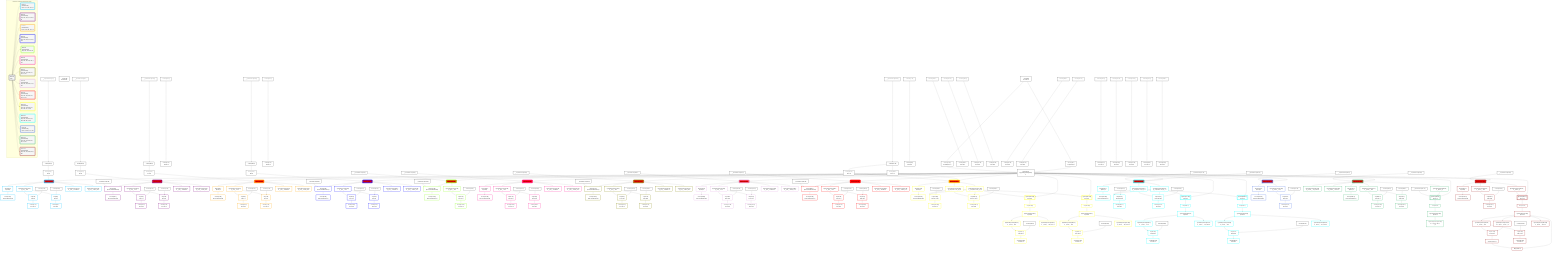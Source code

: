graph TD
    classDef path fill:#eee,stroke:#000,color:#000
    classDef plan fill:#fff,stroke-width:3px,color:#000
    classDef itemplan fill:#fff,stroke-width:6px,color:#000
    classDef sideeffectplan fill:#f00,stroke-width:6px,color:#000
    classDef bucket fill:#f6f6f6,color:#000,stroke-width:6px,text-align:left


    %% define steps
    __Value3["__Value[3∈0]<br />ᐸcontextᐳ"]:::plan
    __Value5["__Value[5∈0]<br />ᐸrootValueᐳ"]:::plan
    __InputStaticLeaf9["__InputStaticLeaf[9∈0]"]:::plan
    Lambda10["Lambda[10∈0]"]:::plan
    Access11["Access[11∈0]<br />ᐸ10.1ᐳ"]:::plan
    Access13["Access[13∈0]<br />ᐸ3.pgSettingsᐳ"]:::plan
    Access14["Access[14∈0]<br />ᐸ3.withPgClientᐳ"]:::plan
    Object15["Object[15∈0]<br />ᐸ{pgSettings,withPgClient}ᐳ"]:::plan
    PgDelete12[["PgDelete[12∈1]"]]:::sideeffectplan
    Object16["Object[16∈1]<br />ᐸ{result}ᐳ"]:::plan
    Access17["Access[17∈1]<br />ᐸ16.clientMutationIdᐳ"]:::plan
    Constant18["Constant[18∈0]"]:::plan
    PgClassExpression19["PgClassExpression[19∈1]<br />ᐸ__post__.”id”ᐳ"]:::plan
    List20["List[20∈1]<br />ᐸ18,19ᐳ"]:::plan
    Lambda21["Lambda[21∈1]<br />ᐸencodeᐳ"]:::plan
    Constant22["Constant[22∈0]"]:::plan
    List24["List[24∈1]<br />ᐸ22,19ᐳ"]:::plan
    Lambda25["Lambda[25∈1]<br />ᐸencodeᐳ"]:::plan
    PgClassExpression27["PgClassExpression[27∈1]<br />ᐸ__post__.”headline”ᐳ"]:::plan
    PgClassExpression28["PgClassExpression[28∈1]<br />ᐸ__post__.”author_id”ᐳ"]:::plan
    Constant29["Constant[29∈0]"]:::plan
    Lambda30["Lambda[30∈0]<br />ᐸencodeᐳ"]:::plan
    __InputStaticLeaf32["__InputStaticLeaf[32∈0]"]:::plan
    __InputStaticLeaf33["__InputStaticLeaf[33∈0]"]:::plan
    Lambda34["Lambda[34∈0]"]:::plan
    Access35["Access[35∈0]<br />ᐸ34.1ᐳ"]:::plan
    PgDelete36[["PgDelete[36∈2]"]]:::sideeffectplan
    Object40["Object[40∈2]<br />ᐸ{result,clientMutationId}ᐳ"]:::plan
    Access41["Access[41∈2]<br />ᐸ40.clientMutationIdᐳ"]:::plan
    Constant42["Constant[42∈0]"]:::plan
    PgClassExpression43["PgClassExpression[43∈2]<br />ᐸ__post__.”id”ᐳ"]:::plan
    List44["List[44∈2]<br />ᐸ42,43ᐳ"]:::plan
    Lambda45["Lambda[45∈2]<br />ᐸencodeᐳ"]:::plan
    Constant46["Constant[46∈0]"]:::plan
    List48["List[48∈2]<br />ᐸ46,43ᐳ"]:::plan
    Lambda49["Lambda[49∈2]<br />ᐸencodeᐳ"]:::plan
    PgClassExpression51["PgClassExpression[51∈2]<br />ᐸ__post__.”headline”ᐳ"]:::plan
    PgClassExpression52["PgClassExpression[52∈2]<br />ᐸ__post__.”author_id”ᐳ"]:::plan
    Constant53["Constant[53∈0]"]:::plan
    Lambda54["Lambda[54∈0]<br />ᐸencodeᐳ"]:::plan
    __InputStaticLeaf57["__InputStaticLeaf[57∈0]"]:::plan
    Lambda58["Lambda[58∈0]"]:::plan
    Access59["Access[59∈0]<br />ᐸ58.1ᐳ"]:::plan
    PgDelete60[["PgDelete[60∈3]"]]:::sideeffectplan
    Object64["Object[64∈3]<br />ᐸ{result}ᐳ"]:::plan
    Access65["Access[65∈3]<br />ᐸ64.clientMutationIdᐳ"]:::plan
    Constant66["Constant[66∈0]"]:::plan
    PgClassExpression67["PgClassExpression[67∈3]<br />ᐸ__post__.”id”ᐳ"]:::plan
    List68["List[68∈3]<br />ᐸ66,67ᐳ"]:::plan
    Lambda69["Lambda[69∈3]<br />ᐸencodeᐳ"]:::plan
    Constant70["Constant[70∈0]"]:::plan
    List72["List[72∈3]<br />ᐸ70,67ᐳ"]:::plan
    Lambda73["Lambda[73∈3]<br />ᐸencodeᐳ"]:::plan
    PgClassExpression75["PgClassExpression[75∈3]<br />ᐸ__post__.”headline”ᐳ"]:::plan
    PgClassExpression76["PgClassExpression[76∈3]<br />ᐸ__post__.”author_id”ᐳ"]:::plan
    Constant77["Constant[77∈0]"]:::plan
    Lambda78["Lambda[78∈0]<br />ᐸencodeᐳ"]:::plan
    __InputStaticLeaf80["__InputStaticLeaf[80∈0]"]:::plan
    __InputStaticLeaf81["__InputStaticLeaf[81∈0]"]:::plan
    Lambda82["Lambda[82∈0]"]:::plan
    Access83["Access[83∈0]<br />ᐸ82.1ᐳ"]:::plan
    PgDelete84[["PgDelete[84∈4]"]]:::sideeffectplan
    Object88["Object[88∈4]<br />ᐸ{result,clientMutationId}ᐳ"]:::plan
    Access89["Access[89∈4]<br />ᐸ88.clientMutationIdᐳ"]:::plan
    Constant90["Constant[90∈0]"]:::plan
    PgClassExpression91["PgClassExpression[91∈4]<br />ᐸ__post__.”id”ᐳ"]:::plan
    List92["List[92∈4]<br />ᐸ90,91ᐳ"]:::plan
    Lambda93["Lambda[93∈4]<br />ᐸencodeᐳ"]:::plan
    Constant94["Constant[94∈0]"]:::plan
    List96["List[96∈4]<br />ᐸ94,91ᐳ"]:::plan
    Lambda97["Lambda[97∈4]<br />ᐸencodeᐳ"]:::plan
    PgClassExpression99["PgClassExpression[99∈4]<br />ᐸ__post__.”headline”ᐳ"]:::plan
    PgClassExpression100["PgClassExpression[100∈4]<br />ᐸ__post__.”author_id”ᐳ"]:::plan
    Constant101["Constant[101∈0]"]:::plan
    Lambda102["Lambda[102∈0]<br />ᐸencodeᐳ"]:::plan
    __InputStaticLeaf104["__InputStaticLeaf[104∈0]"]:::plan
    __InputStaticLeaf105["__InputStaticLeaf[105∈0]"]:::plan
    PgDelete106[["PgDelete[106∈5]"]]:::sideeffectplan
    Object110["Object[110∈5]<br />ᐸ{result,clientMutationId}ᐳ"]:::plan
    Access111["Access[111∈5]<br />ᐸ110.clientMutationIdᐳ"]:::plan
    Constant112["Constant[112∈0]"]:::plan
    PgClassExpression113["PgClassExpression[113∈5]<br />ᐸ__types__.”id”ᐳ"]:::plan
    List114["List[114∈5]<br />ᐸ112,113ᐳ"]:::plan
    Lambda115["Lambda[115∈5]<br />ᐸencodeᐳ"]:::plan
    __InputStaticLeaf118["__InputStaticLeaf[118∈0]"]:::plan
    PgDelete119[["PgDelete[119∈6]"]]:::sideeffectplan
    Object123["Object[123∈6]<br />ᐸ{result}ᐳ"]:::plan
    Access124["Access[124∈6]<br />ᐸ123.clientMutationIdᐳ"]:::plan
    Constant125["Constant[125∈0]"]:::plan
    PgClassExpression126["PgClassExpression[126∈6]<br />ᐸ__post__.”id”ᐳ"]:::plan
    List127["List[127∈6]<br />ᐸ125,126ᐳ"]:::plan
    Lambda128["Lambda[128∈6]<br />ᐸencodeᐳ"]:::plan
    Constant129["Constant[129∈0]"]:::plan
    List131["List[131∈6]<br />ᐸ129,126ᐳ"]:::plan
    Lambda132["Lambda[132∈6]<br />ᐸencodeᐳ"]:::plan
    PgClassExpression134["PgClassExpression[134∈6]<br />ᐸ__post__.”headline”ᐳ"]:::plan
    PgClassExpression135["PgClassExpression[135∈6]<br />ᐸ__post__.”author_id”ᐳ"]:::plan
    Constant136["Constant[136∈0]"]:::plan
    Lambda137["Lambda[137∈0]<br />ᐸencodeᐳ"]:::plan
    __InputStaticLeaf139["__InputStaticLeaf[139∈0]"]:::plan
    __InputStaticLeaf140["__InputStaticLeaf[140∈0]"]:::plan
    PgDelete141[["PgDelete[141∈7]"]]:::sideeffectplan
    Object145["Object[145∈7]<br />ᐸ{result,clientMutationId}ᐳ"]:::plan
    Access146["Access[146∈7]<br />ᐸ145.clientMutationIdᐳ"]:::plan
    Constant147["Constant[147∈0]"]:::plan
    PgClassExpression148["PgClassExpression[148∈7]<br />ᐸ__post__.”id”ᐳ"]:::plan
    List149["List[149∈7]<br />ᐸ147,148ᐳ"]:::plan
    Lambda150["Lambda[150∈7]<br />ᐸencodeᐳ"]:::plan
    Constant151["Constant[151∈0]"]:::plan
    List153["List[153∈7]<br />ᐸ151,148ᐳ"]:::plan
    Lambda154["Lambda[154∈7]<br />ᐸencodeᐳ"]:::plan
    PgClassExpression156["PgClassExpression[156∈7]<br />ᐸ__post__.”headline”ᐳ"]:::plan
    PgClassExpression157["PgClassExpression[157∈7]<br />ᐸ__post__.”author_id”ᐳ"]:::plan
    Constant158["Constant[158∈0]"]:::plan
    Lambda159["Lambda[159∈0]<br />ᐸencodeᐳ"]:::plan
    __InputStaticLeaf162["__InputStaticLeaf[162∈0]"]:::plan
    PgDelete163[["PgDelete[163∈8]"]]:::sideeffectplan
    Object167["Object[167∈8]<br />ᐸ{result}ᐳ"]:::plan
    Access168["Access[168∈8]<br />ᐸ167.clientMutationIdᐳ"]:::plan
    Constant169["Constant[169∈0]"]:::plan
    PgClassExpression170["PgClassExpression[170∈8]<br />ᐸ__post__.”id”ᐳ"]:::plan
    List171["List[171∈8]<br />ᐸ169,170ᐳ"]:::plan
    Lambda172["Lambda[172∈8]<br />ᐸencodeᐳ"]:::plan
    Constant173["Constant[173∈0]"]:::plan
    List175["List[175∈8]<br />ᐸ173,170ᐳ"]:::plan
    Lambda176["Lambda[176∈8]<br />ᐸencodeᐳ"]:::plan
    PgClassExpression178["PgClassExpression[178∈8]<br />ᐸ__post__.”headline”ᐳ"]:::plan
    PgClassExpression179["PgClassExpression[179∈8]<br />ᐸ__post__.”author_id”ᐳ"]:::plan
    Constant180["Constant[180∈0]"]:::plan
    Lambda181["Lambda[181∈0]<br />ᐸencodeᐳ"]:::plan
    __InputStaticLeaf183["__InputStaticLeaf[183∈0]"]:::plan
    __InputStaticLeaf184["__InputStaticLeaf[184∈0]"]:::plan
    PgDelete185[["PgDelete[185∈9]"]]:::sideeffectplan
    Object189["Object[189∈9]<br />ᐸ{result,clientMutationId}ᐳ"]:::plan
    Access190["Access[190∈9]<br />ᐸ189.clientMutationIdᐳ"]:::plan
    Constant191["Constant[191∈0]"]:::plan
    PgClassExpression192["PgClassExpression[192∈9]<br />ᐸ__post__.”id”ᐳ"]:::plan
    List193["List[193∈9]<br />ᐸ191,192ᐳ"]:::plan
    Lambda194["Lambda[194∈9]<br />ᐸencodeᐳ"]:::plan
    Constant195["Constant[195∈0]"]:::plan
    List197["List[197∈9]<br />ᐸ195,192ᐳ"]:::plan
    Lambda198["Lambda[198∈9]<br />ᐸencodeᐳ"]:::plan
    PgClassExpression200["PgClassExpression[200∈9]<br />ᐸ__post__.”headline”ᐳ"]:::plan
    PgClassExpression201["PgClassExpression[201∈9]<br />ᐸ__post__.”author_id”ᐳ"]:::plan
    Constant202["Constant[202∈0]"]:::plan
    Lambda203["Lambda[203∈0]<br />ᐸencodeᐳ"]:::plan
    __InputStaticLeaf206["__InputStaticLeaf[206∈0]"]:::plan
    Lambda207["Lambda[207∈0]"]:::plan
    Access208["Access[208∈0]<br />ᐸ207.1ᐳ"]:::plan
    Access209["Access[209∈0]<br />ᐸ207.2ᐳ"]:::plan
    PgDelete210[["PgDelete[210∈10]"]]:::sideeffectplan
    Object214["Object[214∈10]<br />ᐸ{result}ᐳ"]:::plan
    Access215["Access[215∈10]<br />ᐸ214.clientMutationIdᐳ"]:::plan
    Constant216["Constant[216∈0]"]:::plan
    PgClassExpression217["PgClassExpression[217∈10]<br />ᐸ__compound...rson_id_1”ᐳ"]:::plan
    PgClassExpression218["PgClassExpression[218∈10]<br />ᐸ__compound...rson_id_2”ᐳ"]:::plan
    List219["List[219∈10]<br />ᐸ216,217,218ᐳ"]:::plan
    Lambda220["Lambda[220∈10]<br />ᐸencodeᐳ"]:::plan
    Constant221["Constant[221∈0]"]:::plan
    List224["List[224∈10]<br />ᐸ221,217,218ᐳ"]:::plan
    Lambda225["Lambda[225∈10]<br />ᐸencodeᐳ"]:::plan
    PgSelect229[["PgSelect[229∈10]<br />ᐸpersonᐳ"]]:::plan
    First233["First[233∈10]"]:::plan
    PgSelectSingle234["PgSelectSingle[234∈10]<br />ᐸpersonᐳ"]:::plan
    Constant235["Constant[235∈0]"]:::plan
    PgClassExpression236["PgClassExpression[236∈10]<br />ᐸ__person__.”id”ᐳ"]:::plan
    List237["List[237∈10]<br />ᐸ235,236ᐳ"]:::plan
    Lambda238["Lambda[238∈10]<br />ᐸencodeᐳ"]:::plan
    PgClassExpression239["PgClassExpression[239∈10]<br />ᐸ__person__...full_name”ᐳ"]:::plan
    PgSelect241[["PgSelect[241∈10]<br />ᐸpersonᐳ"]]:::plan
    First245["First[245∈10]"]:::plan
    PgSelectSingle246["PgSelectSingle[246∈10]<br />ᐸpersonᐳ"]:::plan
    Constant247["Constant[247∈0]"]:::plan
    PgClassExpression248["PgClassExpression[248∈10]<br />ᐸ__person__.”id”ᐳ"]:::plan
    List249["List[249∈10]<br />ᐸ247,248ᐳ"]:::plan
    Lambda250["Lambda[250∈10]<br />ᐸencodeᐳ"]:::plan
    PgClassExpression251["PgClassExpression[251∈10]<br />ᐸ__person__...full_name”ᐳ"]:::plan
    Constant252["Constant[252∈0]"]:::plan
    Lambda253["Lambda[253∈0]<br />ᐸencodeᐳ"]:::plan
    __InputStaticLeaf256["__InputStaticLeaf[256∈0]"]:::plan
    __InputStaticLeaf257["__InputStaticLeaf[257∈0]"]:::plan
    PgDelete258[["PgDelete[258∈11]"]]:::sideeffectplan
    Object262["Object[262∈11]<br />ᐸ{result}ᐳ"]:::plan
    Access263["Access[263∈11]<br />ᐸ262.clientMutationIdᐳ"]:::plan
    Constant264["Constant[264∈0]"]:::plan
    PgClassExpression265["PgClassExpression[265∈11]<br />ᐸ__compound...rson_id_1”ᐳ"]:::plan
    PgClassExpression266["PgClassExpression[266∈11]<br />ᐸ__compound...rson_id_2”ᐳ"]:::plan
    List267["List[267∈11]<br />ᐸ264,265,266ᐳ"]:::plan
    Lambda268["Lambda[268∈11]<br />ᐸencodeᐳ"]:::plan
    Constant269["Constant[269∈0]"]:::plan
    List272["List[272∈11]<br />ᐸ269,265,266ᐳ"]:::plan
    Lambda273["Lambda[273∈11]<br />ᐸencodeᐳ"]:::plan
    PgSelect277[["PgSelect[277∈11]<br />ᐸpersonᐳ"]]:::plan
    First281["First[281∈11]"]:::plan
    PgSelectSingle282["PgSelectSingle[282∈11]<br />ᐸpersonᐳ"]:::plan
    Constant283["Constant[283∈0]"]:::plan
    PgClassExpression284["PgClassExpression[284∈11]<br />ᐸ__person__.”id”ᐳ"]:::plan
    List285["List[285∈11]<br />ᐸ283,284ᐳ"]:::plan
    Lambda286["Lambda[286∈11]<br />ᐸencodeᐳ"]:::plan
    PgClassExpression287["PgClassExpression[287∈11]<br />ᐸ__person__...full_name”ᐳ"]:::plan
    PgSelect289[["PgSelect[289∈11]<br />ᐸpersonᐳ"]]:::plan
    First293["First[293∈11]"]:::plan
    PgSelectSingle294["PgSelectSingle[294∈11]<br />ᐸpersonᐳ"]:::plan
    Constant295["Constant[295∈0]"]:::plan
    PgClassExpression296["PgClassExpression[296∈11]<br />ᐸ__person__.”id”ᐳ"]:::plan
    List297["List[297∈11]<br />ᐸ295,296ᐳ"]:::plan
    Lambda298["Lambda[298∈11]<br />ᐸencodeᐳ"]:::plan
    PgClassExpression299["PgClassExpression[299∈11]<br />ᐸ__person__...full_name”ᐳ"]:::plan
    Constant300["Constant[300∈0]"]:::plan
    Lambda301["Lambda[301∈0]<br />ᐸencodeᐳ"]:::plan
    __InputStaticLeaf304["__InputStaticLeaf[304∈0]"]:::plan
    PgDelete305[["PgDelete[305∈12]"]]:::sideeffectplan
    Object309["Object[309∈12]<br />ᐸ{result}ᐳ"]:::plan
    Access310["Access[310∈12]<br />ᐸ309.clientMutationIdᐳ"]:::plan
    Constant311["Constant[311∈0]"]:::plan
    PgClassExpression312["PgClassExpression[312∈12]<br />ᐸ__person__.”id”ᐳ"]:::plan
    List313["List[313∈12]<br />ᐸ311,312ᐳ"]:::plan
    Lambda314["Lambda[314∈12]<br />ᐸencodeᐳ"]:::plan
    Constant315["Constant[315∈0]"]:::plan
    Lambda316["Lambda[316∈0]<br />ᐸencodeᐳ"]:::plan
    __InputStaticLeaf319["__InputStaticLeaf[319∈0]"]:::plan
    PgDelete320[["PgDelete[320∈13]"]]:::sideeffectplan
    Object324["Object[324∈13]<br />ᐸ{result}ᐳ"]:::plan
    Access325["Access[325∈13]<br />ᐸ324.clientMutationIdᐳ"]:::plan
    Constant326["Constant[326∈0]"]:::plan
    PgClassExpression327["PgClassExpression[327∈13]<br />ᐸ__person__.”id”ᐳ"]:::plan
    List328["List[328∈13]<br />ᐸ326,327ᐳ"]:::plan
    Lambda329["Lambda[329∈13]<br />ᐸencodeᐳ"]:::plan
    Constant330["Constant[330∈0]"]:::plan
    List332["List[332∈13]<br />ᐸ330,327ᐳ"]:::plan
    Lambda333["Lambda[333∈13]<br />ᐸencodeᐳ"]:::plan
    PgClassExpression335["PgClassExpression[335∈13]<br />ᐸ__person__...full_name”ᐳ"]:::plan
    PgClassExpression336["PgClassExpression[336∈13]<br />ᐸ__person__.”email”ᐳ"]:::plan
    __InputStaticLeaf337["__InputStaticLeaf[337∈0]"]:::plan
    PgClassExpression338["PgClassExpression[338∈13]<br />ᐸ__person__ᐳ"]:::plan
    PgSelect339[["PgSelect[339∈13]<br />ᐸpersonᐳ"]]:::plan
    First343["First[343∈13]"]:::plan
    PgSelectSingle344["PgSelectSingle[344∈13]<br />ᐸpersonᐳ"]:::plan
    PgClassExpression346["PgClassExpression[346∈13]<br />ᐸ”c”.”perso...lder! */<br />)ᐳ"]:::plan
    Constant347["Constant[347∈0]"]:::plan
    Lambda348["Lambda[348∈0]<br />ᐸencodeᐳ"]:::plan
    __InputStaticLeaf351["__InputStaticLeaf[351∈0]"]:::plan
    PgDelete352[["PgDelete[352∈14]"]]:::sideeffectplan
    Object356["Object[356∈14]<br />ᐸ{result}ᐳ"]:::plan
    Access357["Access[357∈14]<br />ᐸ356.clientMutationIdᐳ"]:::plan
    Constant358["Constant[358∈0]"]:::plan
    PgClassExpression359["PgClassExpression[359∈14]<br />ᐸ__person__.”id”ᐳ"]:::plan
    List360["List[360∈14]<br />ᐸ358,359ᐳ"]:::plan
    Lambda361["Lambda[361∈14]<br />ᐸencodeᐳ"]:::plan
    PgClassExpression365["PgClassExpression[365∈14]<br />ᐸ__person__ᐳ"]:::plan
    PgSelect366[["PgSelect[366∈14]<br />ᐸpersonᐳ"]]:::plan
    First371["First[371∈14]"]:::plan
    PgSelectSingle372["PgSelectSingle[372∈14]<br />ᐸpersonᐳ"]:::plan
    PgClassExpression375["PgClassExpression[375∈14]<br />ᐸ”c”.”perso..._person__)ᐳ"]:::plan
    PgClassExpression376["PgClassExpression[376∈14]<br />ᐸ__person__.”id”ᐳ"]:::plan
    List377["List[377∈14]<br />ᐸ375,376ᐳ"]:::plan
    PgCursor374["PgCursor[374∈14]"]:::plan
    Edge373["Edge[373∈14]"]:::plan
    Constant381["Constant[381∈0]"]:::plan
    List383["List[383∈14]<br />ᐸ381,376ᐳ"]:::plan
    Lambda384["Lambda[384∈14]<br />ᐸencodeᐳ"]:::plan
    PgClassExpression385["PgClassExpression[385∈14]<br />ᐸ__person__.”email”ᐳ"]:::plan
    Constant386["Constant[386∈0]"]:::plan
    Lambda387["Lambda[387∈0]<br />ᐸencodeᐳ"]:::plan

    %% plan dependencies
    __InputStaticLeaf9 --> Lambda10
    Lambda10 --> Access11
    __Value3 --> Access13
    __Value3 --> Access14
    Access13 & Access14 --> Object15
    Object15 & Access11 --> PgDelete12
    PgDelete12 --> Object16
    Object16 --> Access17
    PgDelete12 --> PgClassExpression19
    Constant18 & PgClassExpression19 --> List20
    List20 --> Lambda21
    Constant22 & PgClassExpression19 --> List24
    List24 --> Lambda25
    PgDelete12 --> PgClassExpression27
    PgDelete12 --> PgClassExpression28
    Constant29 --> Lambda30
    __InputStaticLeaf33 --> Lambda34
    Lambda34 --> Access35
    Object15 & Access35 --> PgDelete36
    PgDelete36 & __InputStaticLeaf32 --> Object40
    Object40 --> Access41
    PgDelete36 --> PgClassExpression43
    Constant42 & PgClassExpression43 --> List44
    List44 --> Lambda45
    Constant46 & PgClassExpression43 --> List48
    List48 --> Lambda49
    PgDelete36 --> PgClassExpression51
    PgDelete36 --> PgClassExpression52
    Constant53 --> Lambda54
    __InputStaticLeaf57 --> Lambda58
    Lambda58 --> Access59
    Object15 & Access59 --> PgDelete60
    PgDelete60 --> Object64
    Object64 --> Access65
    PgDelete60 --> PgClassExpression67
    Constant66 & PgClassExpression67 --> List68
    List68 --> Lambda69
    Constant70 & PgClassExpression67 --> List72
    List72 --> Lambda73
    PgDelete60 --> PgClassExpression75
    PgDelete60 --> PgClassExpression76
    Constant77 --> Lambda78
    __InputStaticLeaf81 --> Lambda82
    Lambda82 --> Access83
    Object15 & Access83 --> PgDelete84
    PgDelete84 & __InputStaticLeaf80 --> Object88
    Object88 --> Access89
    PgDelete84 --> PgClassExpression91
    Constant90 & PgClassExpression91 --> List92
    List92 --> Lambda93
    Constant94 & PgClassExpression91 --> List96
    List96 --> Lambda97
    PgDelete84 --> PgClassExpression99
    PgDelete84 --> PgClassExpression100
    Constant101 --> Lambda102
    Object15 & __InputStaticLeaf105 --> PgDelete106
    PgDelete106 & __InputStaticLeaf104 --> Object110
    Object110 --> Access111
    PgDelete106 --> PgClassExpression113
    Constant112 & PgClassExpression113 --> List114
    List114 --> Lambda115
    Object15 & __InputStaticLeaf118 --> PgDelete119
    PgDelete119 --> Object123
    Object123 --> Access124
    PgDelete119 --> PgClassExpression126
    Constant125 & PgClassExpression126 --> List127
    List127 --> Lambda128
    Constant129 & PgClassExpression126 --> List131
    List131 --> Lambda132
    PgDelete119 --> PgClassExpression134
    PgDelete119 --> PgClassExpression135
    Constant136 --> Lambda137
    Object15 & __InputStaticLeaf140 --> PgDelete141
    PgDelete141 & __InputStaticLeaf139 --> Object145
    Object145 --> Access146
    PgDelete141 --> PgClassExpression148
    Constant147 & PgClassExpression148 --> List149
    List149 --> Lambda150
    Constant151 & PgClassExpression148 --> List153
    List153 --> Lambda154
    PgDelete141 --> PgClassExpression156
    PgDelete141 --> PgClassExpression157
    Constant158 --> Lambda159
    Object15 & __InputStaticLeaf162 --> PgDelete163
    PgDelete163 --> Object167
    Object167 --> Access168
    PgDelete163 --> PgClassExpression170
    Constant169 & PgClassExpression170 --> List171
    List171 --> Lambda172
    Constant173 & PgClassExpression170 --> List175
    List175 --> Lambda176
    PgDelete163 --> PgClassExpression178
    PgDelete163 --> PgClassExpression179
    Constant180 --> Lambda181
    Object15 & __InputStaticLeaf184 --> PgDelete185
    PgDelete185 & __InputStaticLeaf183 --> Object189
    Object189 --> Access190
    PgDelete185 --> PgClassExpression192
    Constant191 & PgClassExpression192 --> List193
    List193 --> Lambda194
    Constant195 & PgClassExpression192 --> List197
    List197 --> Lambda198
    PgDelete185 --> PgClassExpression200
    PgDelete185 --> PgClassExpression201
    Constant202 --> Lambda203
    __InputStaticLeaf206 --> Lambda207
    Lambda207 --> Access208
    Lambda207 --> Access209
    Object15 & Access208 & Access209 --> PgDelete210
    PgDelete210 --> Object214
    Object214 --> Access215
    PgDelete210 --> PgClassExpression217
    PgDelete210 --> PgClassExpression218
    Constant216 & PgClassExpression217 & PgClassExpression218 --> List219
    List219 --> Lambda220
    Constant221 & PgClassExpression217 & PgClassExpression218 --> List224
    List224 --> Lambda225
    Object15 & PgClassExpression217 --> PgSelect229
    PgSelect229 --> First233
    First233 --> PgSelectSingle234
    PgSelectSingle234 --> PgClassExpression236
    Constant235 & PgClassExpression236 --> List237
    List237 --> Lambda238
    PgSelectSingle234 --> PgClassExpression239
    Object15 & PgClassExpression218 --> PgSelect241
    PgSelect241 --> First245
    First245 --> PgSelectSingle246
    PgSelectSingle246 --> PgClassExpression248
    Constant247 & PgClassExpression248 --> List249
    List249 --> Lambda250
    PgSelectSingle246 --> PgClassExpression251
    Constant252 --> Lambda253
    Object15 & __InputStaticLeaf256 & __InputStaticLeaf257 --> PgDelete258
    PgDelete258 --> Object262
    Object262 --> Access263
    PgDelete258 --> PgClassExpression265
    PgDelete258 --> PgClassExpression266
    Constant264 & PgClassExpression265 & PgClassExpression266 --> List267
    List267 --> Lambda268
    Constant269 & PgClassExpression265 & PgClassExpression266 --> List272
    List272 --> Lambda273
    Object15 & PgClassExpression265 --> PgSelect277
    PgSelect277 --> First281
    First281 --> PgSelectSingle282
    PgSelectSingle282 --> PgClassExpression284
    Constant283 & PgClassExpression284 --> List285
    List285 --> Lambda286
    PgSelectSingle282 --> PgClassExpression287
    Object15 & PgClassExpression266 --> PgSelect289
    PgSelect289 --> First293
    First293 --> PgSelectSingle294
    PgSelectSingle294 --> PgClassExpression296
    Constant295 & PgClassExpression296 --> List297
    List297 --> Lambda298
    PgSelectSingle294 --> PgClassExpression299
    Constant300 --> Lambda301
    Object15 & __InputStaticLeaf304 --> PgDelete305
    PgDelete305 --> Object309
    Object309 --> Access310
    PgDelete305 --> PgClassExpression312
    Constant311 & PgClassExpression312 --> List313
    List313 --> Lambda314
    Constant315 --> Lambda316
    Object15 & __InputStaticLeaf319 --> PgDelete320
    PgDelete320 --> Object324
    Object324 --> Access325
    PgDelete320 --> PgClassExpression327
    Constant326 & PgClassExpression327 --> List328
    List328 --> Lambda329
    Constant330 & PgClassExpression327 --> List332
    List332 --> Lambda333
    PgDelete320 --> PgClassExpression335
    PgDelete320 --> PgClassExpression336
    PgDelete320 --> PgClassExpression338
    Object15 & PgClassExpression338 & __InputStaticLeaf337 --> PgSelect339
    PgSelect339 --> First343
    First343 --> PgSelectSingle344
    PgSelectSingle344 --> PgClassExpression346
    Constant347 --> Lambda348
    Object15 & __InputStaticLeaf351 --> PgDelete352
    PgDelete352 --> Object356
    Object356 --> Access357
    PgDelete352 --> PgClassExpression359
    Constant358 & PgClassExpression359 --> List360
    List360 --> Lambda361
    PgDelete352 --> PgClassExpression365
    Object15 & PgClassExpression365 --> PgSelect366
    PgSelect366 --> First371
    First371 --> PgSelectSingle372
    PgSelectSingle372 --> PgClassExpression375
    PgSelectSingle372 --> PgClassExpression376
    PgClassExpression375 & PgClassExpression376 --> List377
    List377 --> PgCursor374
    PgSelectSingle372 & PgCursor374 --> Edge373
    Constant381 & PgClassExpression376 --> List383
    List383 --> Lambda384
    PgSelectSingle372 --> PgClassExpression385
    Constant386 --> Lambda387

    %% plan-to-path relationships

    subgraph "Buckets for mutations/v4/mutation-delete"
    Bucket0("Bucket 0<br />(root)"):::bucket
    classDef bucket0 stroke:#696969
    class Bucket0,__Value3,__Value5,__InputStaticLeaf9,Lambda10,Access11,Access13,Access14,Object15,Constant18,Constant22,Constant29,Lambda30,__InputStaticLeaf32,__InputStaticLeaf33,Lambda34,Access35,Constant42,Constant46,Constant53,Lambda54,__InputStaticLeaf57,Lambda58,Access59,Constant66,Constant70,Constant77,Lambda78,__InputStaticLeaf80,__InputStaticLeaf81,Lambda82,Access83,Constant90,Constant94,Constant101,Lambda102,__InputStaticLeaf104,__InputStaticLeaf105,Constant112,__InputStaticLeaf118,Constant125,Constant129,Constant136,Lambda137,__InputStaticLeaf139,__InputStaticLeaf140,Constant147,Constant151,Constant158,Lambda159,__InputStaticLeaf162,Constant169,Constant173,Constant180,Lambda181,__InputStaticLeaf183,__InputStaticLeaf184,Constant191,Constant195,Constant202,Lambda203,__InputStaticLeaf206,Lambda207,Access208,Access209,Constant216,Constant221,Constant235,Constant247,Constant252,Lambda253,__InputStaticLeaf256,__InputStaticLeaf257,Constant264,Constant269,Constant283,Constant295,Constant300,Lambda301,__InputStaticLeaf304,Constant311,Constant315,Lambda316,__InputStaticLeaf319,Constant326,Constant330,__InputStaticLeaf337,Constant347,Lambda348,__InputStaticLeaf351,Constant358,Constant381,Constant386,Lambda387 bucket0
    Bucket1("Bucket 1<br />(mutationField)<br />Deps: 15, 11, 18, 22, 5, 30"):::bucket
    classDef bucket1 stroke:#00bfff
    class Bucket1,PgDelete12,Object16,Access17,PgClassExpression19,List20,Lambda21,List24,Lambda25,PgClassExpression27,PgClassExpression28 bucket1
    Bucket2("Bucket 2<br />(mutationField)<br />Deps: 15, 35, 32, 42, 46, 5, 54"):::bucket
    classDef bucket2 stroke:#7f007f
    class Bucket2,PgDelete36,Object40,Access41,PgClassExpression43,List44,Lambda45,List48,Lambda49,PgClassExpression51,PgClassExpression52 bucket2
    Bucket3("Bucket 3<br />(mutationField)<br />Deps: 15, 59, 66, 70, 5, 78"):::bucket
    classDef bucket3 stroke:#ffa500
    class Bucket3,PgDelete60,Object64,Access65,PgClassExpression67,List68,Lambda69,List72,Lambda73,PgClassExpression75,PgClassExpression76 bucket3
    Bucket4("Bucket 4<br />(mutationField)<br />Deps: 15, 83, 80, 90, 94, 5, 102"):::bucket
    classDef bucket4 stroke:#0000ff
    class Bucket4,PgDelete84,Object88,Access89,PgClassExpression91,List92,Lambda93,List96,Lambda97,PgClassExpression99,PgClassExpression100 bucket4
    Bucket5("Bucket 5<br />(mutationField)<br />Deps: 15, 105, 104, 112"):::bucket
    classDef bucket5 stroke:#7fff00
    class Bucket5,PgDelete106,Object110,Access111,PgClassExpression113,List114,Lambda115 bucket5
    Bucket6("Bucket 6<br />(mutationField)<br />Deps: 15, 118, 125, 129, 5, 137"):::bucket
    classDef bucket6 stroke:#ff1493
    class Bucket6,PgDelete119,Object123,Access124,PgClassExpression126,List127,Lambda128,List131,Lambda132,PgClassExpression134,PgClassExpression135 bucket6
    Bucket7("Bucket 7<br />(mutationField)<br />Deps: 15, 140, 139, 147, 151, 5, 159"):::bucket
    classDef bucket7 stroke:#808000
    class Bucket7,PgDelete141,Object145,Access146,PgClassExpression148,List149,Lambda150,List153,Lambda154,PgClassExpression156,PgClassExpression157 bucket7
    Bucket8("Bucket 8<br />(mutationField)<br />Deps: 15, 162, 169, 173, 5, 181"):::bucket
    classDef bucket8 stroke:#dda0dd
    class Bucket8,PgDelete163,Object167,Access168,PgClassExpression170,List171,Lambda172,List175,Lambda176,PgClassExpression178,PgClassExpression179 bucket8
    Bucket9("Bucket 9<br />(mutationField)<br />Deps: 15, 184, 183, 191, 195, 5, 203"):::bucket
    classDef bucket9 stroke:#ff0000
    class Bucket9,PgDelete185,Object189,Access190,PgClassExpression192,List193,Lambda194,List197,Lambda198,PgClassExpression200,PgClassExpression201 bucket9
    Bucket10("Bucket 10<br />(mutationField)<br />Deps: 15, 208, 209, 216, 221, 235, 247, 5, 253"):::bucket
    classDef bucket10 stroke:#ffff00
    class Bucket10,PgDelete210,Object214,Access215,PgClassExpression217,PgClassExpression218,List219,Lambda220,List224,Lambda225,PgSelect229,First233,PgSelectSingle234,PgClassExpression236,List237,Lambda238,PgClassExpression239,PgSelect241,First245,PgSelectSingle246,PgClassExpression248,List249,Lambda250,PgClassExpression251 bucket10
    Bucket11("Bucket 11<br />(mutationField)<br />Deps: 15, 256, 257, 264, 269, 283, 295, 5, 301"):::bucket
    classDef bucket11 stroke:#00ffff
    class Bucket11,PgDelete258,Object262,Access263,PgClassExpression265,PgClassExpression266,List267,Lambda268,List272,Lambda273,PgSelect277,First281,PgSelectSingle282,PgClassExpression284,List285,Lambda286,PgClassExpression287,PgSelect289,First293,PgSelectSingle294,PgClassExpression296,List297,Lambda298,PgClassExpression299 bucket11
    Bucket12("Bucket 12<br />(mutationField)<br />Deps: 15, 304, 311, 5, 316"):::bucket
    classDef bucket12 stroke:#4169e1
    class Bucket12,PgDelete305,Object309,Access310,PgClassExpression312,List313,Lambda314 bucket12
    Bucket13("Bucket 13<br />(mutationField)<br />Deps: 15, 319, 326, 330, 337, 5, 348"):::bucket
    classDef bucket13 stroke:#3cb371
    class Bucket13,PgDelete320,Object324,Access325,PgClassExpression327,List328,Lambda329,List332,Lambda333,PgClassExpression335,PgClassExpression336,PgClassExpression338,PgSelect339,First343,PgSelectSingle344,PgClassExpression346 bucket13
    Bucket14("Bucket 14<br />(mutationField)<br />Deps: 15, 351, 358, 381, 5, 387"):::bucket
    classDef bucket14 stroke:#a52a2a
    class Bucket14,PgDelete352,Object356,Access357,PgClassExpression359,List360,Lambda361,PgClassExpression365,PgSelect366,First371,PgSelectSingle372,Edge373,PgCursor374,PgClassExpression375,PgClassExpression376,List377,List383,Lambda384,PgClassExpression385 bucket14
    Bucket0 --> Bucket1 & Bucket2 & Bucket3 & Bucket4 & Bucket5 & Bucket6 & Bucket7 & Bucket8 & Bucket9 & Bucket10 & Bucket11 & Bucket12 & Bucket13 & Bucket14
    end